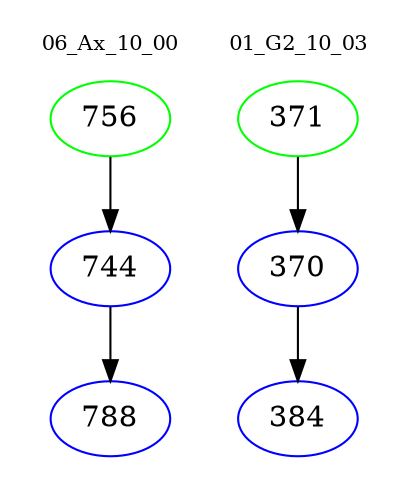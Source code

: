 digraph{
subgraph cluster_0 {
color = white
label = "06_Ax_10_00";
fontsize=10;
T0_756 [label="756", color="green"]
T0_756 -> T0_744 [color="black"]
T0_744 [label="744", color="blue"]
T0_744 -> T0_788 [color="black"]
T0_788 [label="788", color="blue"]
}
subgraph cluster_1 {
color = white
label = "01_G2_10_03";
fontsize=10;
T1_371 [label="371", color="green"]
T1_371 -> T1_370 [color="black"]
T1_370 [label="370", color="blue"]
T1_370 -> T1_384 [color="black"]
T1_384 [label="384", color="blue"]
}
}
